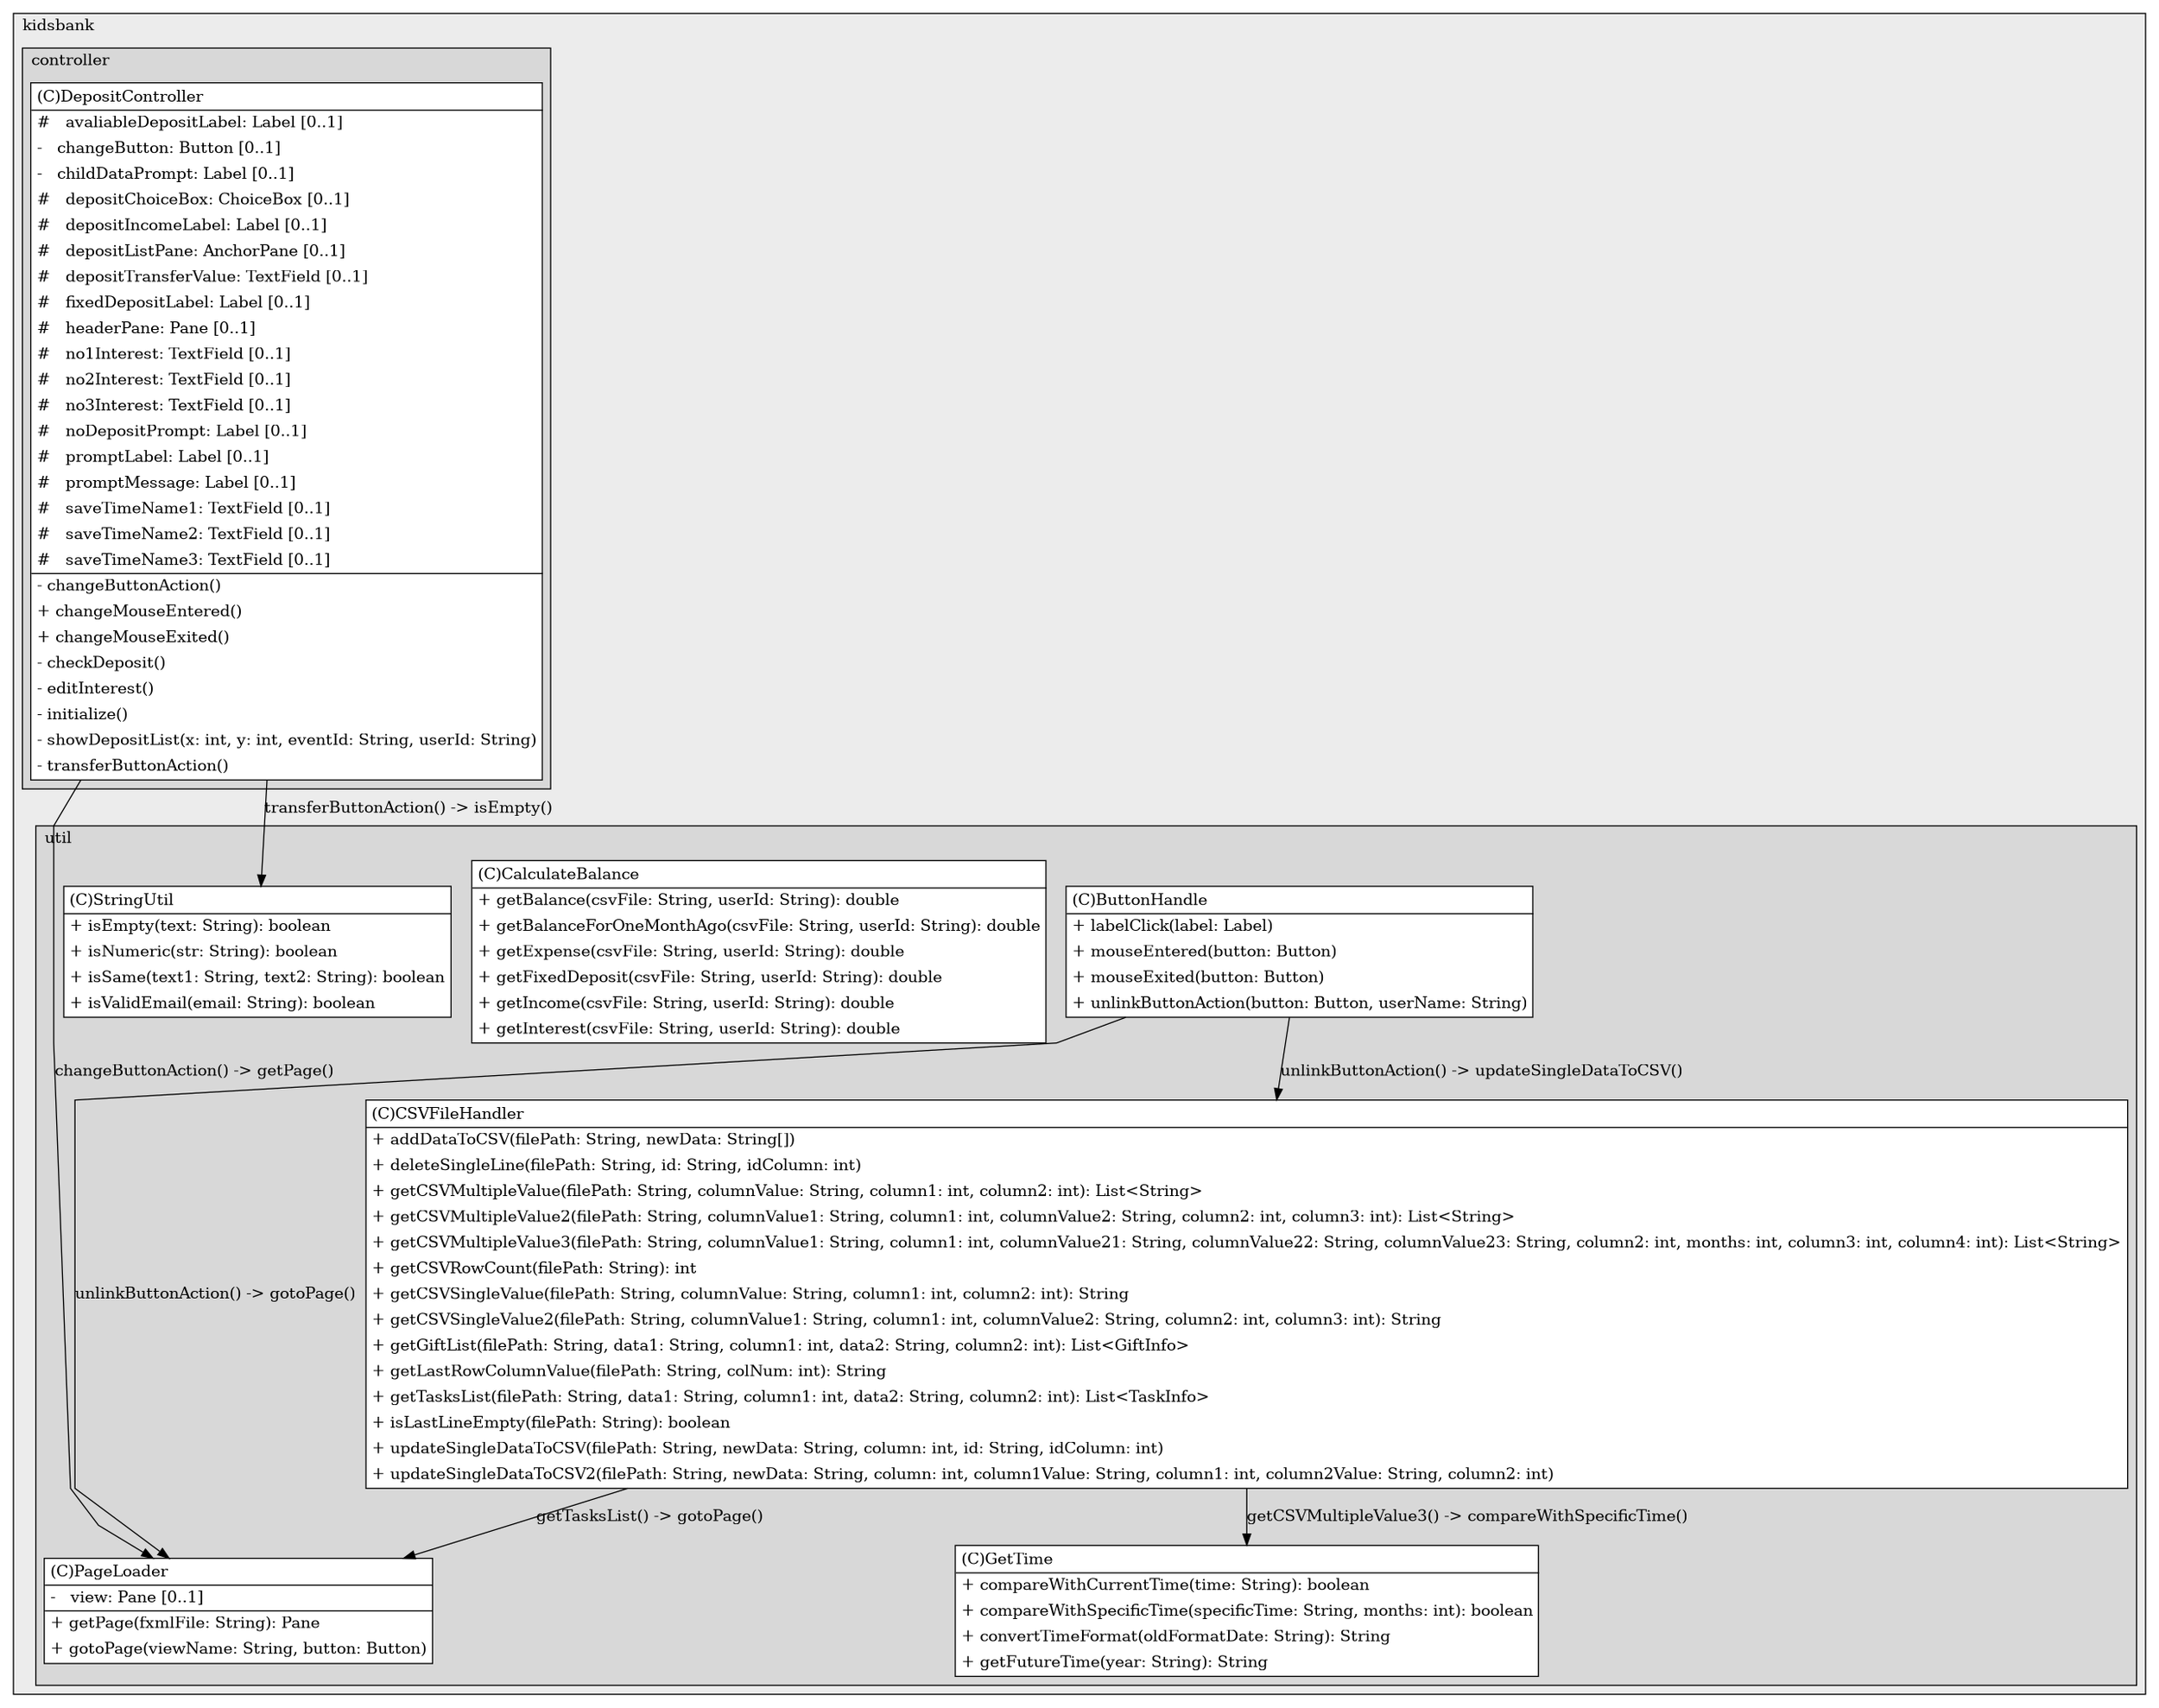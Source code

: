 @startuml

/' diagram meta data start
config=StructureConfiguration;
{
  "projectClassification": {
    "searchMode": "OpenProject", // OpenProject, AllProjects
    "includedProjects": "",
    "pathEndKeywords": "*.impl",
    "isClientPath": "",
    "isClientName": "",
    "isTestPath": "",
    "isTestName": "",
    "isMappingPath": "",
    "isMappingName": "",
    "isDataAccessPath": "",
    "isDataAccessName": "",
    "isDataStructurePath": "",
    "isDataStructureName": "",
    "isInterfaceStructuresPath": "",
    "isInterfaceStructuresName": "",
    "isEntryPointPath": "",
    "isEntryPointName": "",
    "treatFinalFieldsAsMandatory": false
  },
  "graphRestriction": {
    "classPackageExcludeFilter": "",
    "classPackageIncludeFilter": "",
    "classNameExcludeFilter": "",
    "classNameIncludeFilter": "",
    "methodNameExcludeFilter": "",
    "methodNameIncludeFilter": "",
    "removeByInheritance": "", // inheritance/annotation based filtering is done in a second step
    "removeByAnnotation": "",
    "removeByClassPackage": "", // cleanup the graph after inheritance/annotation based filtering is done
    "removeByClassName": "",
    "cutMappings": false,
    "cutEnum": true,
    "cutTests": true,
    "cutClient": true,
    "cutDataAccess": false,
    "cutInterfaceStructures": false,
    "cutDataStructures": false,
    "cutGetterAndSetter": true,
    "cutConstructors": true
  },
  "graphTraversal": {
    "forwardDepth": 6,
    "backwardDepth": 6,
    "classPackageExcludeFilter": "",
    "classPackageIncludeFilter": "",
    "classNameExcludeFilter": "",
    "classNameIncludeFilter": "",
    "methodNameExcludeFilter": "",
    "methodNameIncludeFilter": "",
    "hideMappings": false,
    "hideDataStructures": false,
    "hidePrivateMethods": true,
    "hideInterfaceCalls": true, // indirection: implementation -> interface (is hidden) -> implementation
    "onlyShowApplicationEntryPoints": false, // root node is included
    "useMethodCallsForStructureDiagram": "ForwardOnly" // ForwardOnly, BothDirections, No
  },
  "details": {
    "aggregation": "GroupByClass", // ByClass, GroupByClass, None
    "showClassGenericTypes": true,
    "showMethods": true,
    "showMethodParameterNames": true,
    "showMethodParameterTypes": true,
    "showMethodReturnType": true,
    "showPackageLevels": 2,
    "showDetailedClassStructure": true
  },
  "rootClass": "com.kidsbank.controller.DepositController",
  "extensionCallbackMethod": "" // qualified.class.name#methodName - signature: public static String method(String)
}
diagram meta data end '/



digraph g {
    rankdir="TB"
    splines=polyline
    

'nodes 
subgraph cluster_827112919 { 
   	label=kidsbank
	labeljust=l
	fillcolor="#ececec"
	style=filled
   
   subgraph cluster_1371265191 { 
   	label=util
	labeljust=l
	fillcolor="#d8d8d8"
	style=filled
   
   ButtonHandle703749882[
	label=<<TABLE BORDER="1" CELLBORDER="0" CELLPADDING="4" CELLSPACING="0">
<TR><TD ALIGN="LEFT" >(C)ButtonHandle</TD></TR>
<HR/>
<TR><TD ALIGN="LEFT" >+ labelClick(label: Label)</TD></TR>
<TR><TD ALIGN="LEFT" >+ mouseEntered(button: Button)</TD></TR>
<TR><TD ALIGN="LEFT" >+ mouseExited(button: Button)</TD></TR>
<TR><TD ALIGN="LEFT" >+ unlinkButtonAction(button: Button, userName: String)</TD></TR>
</TABLE>>
	style=filled
	margin=0
	shape=plaintext
	fillcolor="#FFFFFF"
];

CSVFileHandler703749882[
	label=<<TABLE BORDER="1" CELLBORDER="0" CELLPADDING="4" CELLSPACING="0">
<TR><TD ALIGN="LEFT" >(C)CSVFileHandler</TD></TR>
<HR/>
<TR><TD ALIGN="LEFT" >+ addDataToCSV(filePath: String, newData: String[])</TD></TR>
<TR><TD ALIGN="LEFT" >+ deleteSingleLine(filePath: String, id: String, idColumn: int)</TD></TR>
<TR><TD ALIGN="LEFT" >+ getCSVMultipleValue(filePath: String, columnValue: String, column1: int, column2: int): List&lt;String&gt;</TD></TR>
<TR><TD ALIGN="LEFT" >+ getCSVMultipleValue2(filePath: String, columnValue1: String, column1: int, columnValue2: String, column2: int, column3: int): List&lt;String&gt;</TD></TR>
<TR><TD ALIGN="LEFT" >+ getCSVMultipleValue3(filePath: String, columnValue1: String, column1: int, columnValue21: String, columnValue22: String, columnValue23: String, column2: int, months: int, column3: int, column4: int): List&lt;String&gt;</TD></TR>
<TR><TD ALIGN="LEFT" >+ getCSVRowCount(filePath: String): int</TD></TR>
<TR><TD ALIGN="LEFT" >+ getCSVSingleValue(filePath: String, columnValue: String, column1: int, column2: int): String</TD></TR>
<TR><TD ALIGN="LEFT" >+ getCSVSingleValue2(filePath: String, columnValue1: String, column1: int, columnValue2: String, column2: int, column3: int): String</TD></TR>
<TR><TD ALIGN="LEFT" >+ getGiftList(filePath: String, data1: String, column1: int, data2: String, column2: int): List&lt;GiftInfo&gt;</TD></TR>
<TR><TD ALIGN="LEFT" >+ getLastRowColumnValue(filePath: String, colNum: int): String</TD></TR>
<TR><TD ALIGN="LEFT" >+ getTasksList(filePath: String, data1: String, column1: int, data2: String, column2: int): List&lt;TaskInfo&gt;</TD></TR>
<TR><TD ALIGN="LEFT" >+ isLastLineEmpty(filePath: String): boolean</TD></TR>
<TR><TD ALIGN="LEFT" >+ updateSingleDataToCSV(filePath: String, newData: String, column: int, id: String, idColumn: int)</TD></TR>
<TR><TD ALIGN="LEFT" >+ updateSingleDataToCSV2(filePath: String, newData: String, column: int, column1Value: String, column1: int, column2Value: String, column2: int)</TD></TR>
</TABLE>>
	style=filled
	margin=0
	shape=plaintext
	fillcolor="#FFFFFF"
];

CalculateBalance703749882[
	label=<<TABLE BORDER="1" CELLBORDER="0" CELLPADDING="4" CELLSPACING="0">
<TR><TD ALIGN="LEFT" >(C)CalculateBalance</TD></TR>
<HR/>
<TR><TD ALIGN="LEFT" >+ getBalance(csvFile: String, userId: String): double</TD></TR>
<TR><TD ALIGN="LEFT" >+ getBalanceForOneMonthAgo(csvFile: String, userId: String): double</TD></TR>
<TR><TD ALIGN="LEFT" >+ getExpense(csvFile: String, userId: String): double</TD></TR>
<TR><TD ALIGN="LEFT" >+ getFixedDeposit(csvFile: String, userId: String): double</TD></TR>
<TR><TD ALIGN="LEFT" >+ getIncome(csvFile: String, userId: String): double</TD></TR>
<TR><TD ALIGN="LEFT" >+ getInterest(csvFile: String, userId: String): double</TD></TR>
</TABLE>>
	style=filled
	margin=0
	shape=plaintext
	fillcolor="#FFFFFF"
];

GetTime703749882[
	label=<<TABLE BORDER="1" CELLBORDER="0" CELLPADDING="4" CELLSPACING="0">
<TR><TD ALIGN="LEFT" >(C)GetTime</TD></TR>
<HR/>
<TR><TD ALIGN="LEFT" >+ compareWithCurrentTime(time: String): boolean</TD></TR>
<TR><TD ALIGN="LEFT" >+ compareWithSpecificTime(specificTime: String, months: int): boolean</TD></TR>
<TR><TD ALIGN="LEFT" >+ convertTimeFormat(oldFormatDate: String): String</TD></TR>
<TR><TD ALIGN="LEFT" >+ getFutureTime(year: String): String</TD></TR>
</TABLE>>
	style=filled
	margin=0
	shape=plaintext
	fillcolor="#FFFFFF"
];

PageLoader703749882[
	label=<<TABLE BORDER="1" CELLBORDER="0" CELLPADDING="4" CELLSPACING="0">
<TR><TD ALIGN="LEFT" >(C)PageLoader</TD></TR>
<HR/>
<TR><TD ALIGN="LEFT" >-   view: Pane [0..1]</TD></TR>
<HR/>
<TR><TD ALIGN="LEFT" >+ getPage(fxmlFile: String): Pane</TD></TR>
<TR><TD ALIGN="LEFT" >+ gotoPage(viewName: String, button: Button)</TD></TR>
</TABLE>>
	style=filled
	margin=0
	shape=plaintext
	fillcolor="#FFFFFF"
];

StringUtil703749882[
	label=<<TABLE BORDER="1" CELLBORDER="0" CELLPADDING="4" CELLSPACING="0">
<TR><TD ALIGN="LEFT" >(C)StringUtil</TD></TR>
<HR/>
<TR><TD ALIGN="LEFT" >+ isEmpty(text: String): boolean</TD></TR>
<TR><TD ALIGN="LEFT" >+ isNumeric(str: String): boolean</TD></TR>
<TR><TD ALIGN="LEFT" >+ isSame(text1: String, text2: String): boolean</TD></TR>
<TR><TD ALIGN="LEFT" >+ isValidEmail(email: String): boolean</TD></TR>
</TABLE>>
	style=filled
	margin=0
	shape=plaintext
	fillcolor="#FFFFFF"
];
} 

subgraph cluster_43613313 { 
   	label=controller
	labeljust=l
	fillcolor="#d8d8d8"
	style=filled
   
   DepositController66631828[
	label=<<TABLE BORDER="1" CELLBORDER="0" CELLPADDING="4" CELLSPACING="0">
<TR><TD ALIGN="LEFT" >(C)DepositController</TD></TR>
<HR/>
<TR><TD ALIGN="LEFT" >#   avaliableDepositLabel: Label [0..1]</TD></TR>
<TR><TD ALIGN="LEFT" >-   changeButton: Button [0..1]</TD></TR>
<TR><TD ALIGN="LEFT" >-   childDataPrompt: Label [0..1]</TD></TR>
<TR><TD ALIGN="LEFT" >#   depositChoiceBox: ChoiceBox [0..1]</TD></TR>
<TR><TD ALIGN="LEFT" >#   depositIncomeLabel: Label [0..1]</TD></TR>
<TR><TD ALIGN="LEFT" >#   depositListPane: AnchorPane [0..1]</TD></TR>
<TR><TD ALIGN="LEFT" >#   depositTransferValue: TextField [0..1]</TD></TR>
<TR><TD ALIGN="LEFT" >#   fixedDepositLabel: Label [0..1]</TD></TR>
<TR><TD ALIGN="LEFT" >#   headerPane: Pane [0..1]</TD></TR>
<TR><TD ALIGN="LEFT" >#   no1Interest: TextField [0..1]</TD></TR>
<TR><TD ALIGN="LEFT" >#   no2Interest: TextField [0..1]</TD></TR>
<TR><TD ALIGN="LEFT" >#   no3Interest: TextField [0..1]</TD></TR>
<TR><TD ALIGN="LEFT" >#   noDepositPrompt: Label [0..1]</TD></TR>
<TR><TD ALIGN="LEFT" >#   promptLabel: Label [0..1]</TD></TR>
<TR><TD ALIGN="LEFT" >#   promptMessage: Label [0..1]</TD></TR>
<TR><TD ALIGN="LEFT" >#   saveTimeName1: TextField [0..1]</TD></TR>
<TR><TD ALIGN="LEFT" >#   saveTimeName2: TextField [0..1]</TD></TR>
<TR><TD ALIGN="LEFT" >#   saveTimeName3: TextField [0..1]</TD></TR>
<HR/>
<TR><TD ALIGN="LEFT" >- changeButtonAction()</TD></TR>
<TR><TD ALIGN="LEFT" >+ changeMouseEntered()</TD></TR>
<TR><TD ALIGN="LEFT" >+ changeMouseExited()</TD></TR>
<TR><TD ALIGN="LEFT" >- checkDeposit()</TD></TR>
<TR><TD ALIGN="LEFT" >- editInterest()</TD></TR>
<TR><TD ALIGN="LEFT" >- initialize()</TD></TR>
<TR><TD ALIGN="LEFT" >- showDepositList(x: int, y: int, eventId: String, userId: String)</TD></TR>
<TR><TD ALIGN="LEFT" >- transferButtonAction()</TD></TR>
</TABLE>>
	style=filled
	margin=0
	shape=plaintext
	fillcolor="#FFFFFF"
];
} 
} 

'edges    
ButtonHandle703749882 -> CSVFileHandler703749882[label="unlinkButtonAction() -> updateSingleDataToCSV()"];
ButtonHandle703749882 -> PageLoader703749882[label="unlinkButtonAction() -> gotoPage()"];
CSVFileHandler703749882 -> GetTime703749882[label="getCSVMultipleValue3() -> compareWithSpecificTime()"];
CSVFileHandler703749882 -> PageLoader703749882[label="getTasksList() -> gotoPage()"];
DepositController66631828 -> PageLoader703749882[label="changeButtonAction() -> getPage()"];
DepositController66631828 -> StringUtil703749882[label="transferButtonAction() -> isEmpty()"];
    
}
@enduml